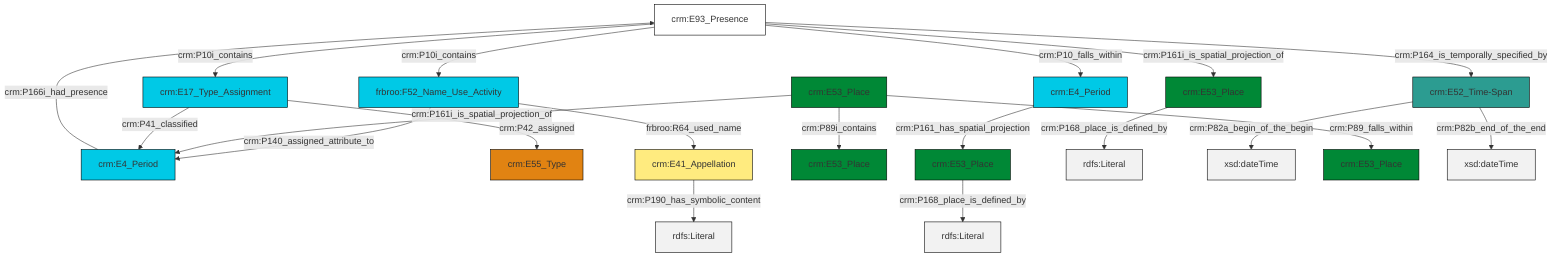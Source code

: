 graph TD
classDef Literal fill:#f2f2f2,stroke:#000000;
classDef CRM_Entity fill:#FFFFFF,stroke:#000000;
classDef Temporal_Entity fill:#00C9E6, stroke:#000000;
classDef Type fill:#E18312, stroke:#000000;
classDef Time-Span fill:#2C9C91, stroke:#000000;
classDef Appellation fill:#FFEB7F, stroke:#000000;
classDef Place fill:#008836, stroke:#000000;
classDef Persistent_Item fill:#B266B2, stroke:#000000;
classDef Conceptual_Object fill:#FFD700, stroke:#000000;
classDef Physical_Thing fill:#D2B48C, stroke:#000000;
classDef Actor fill:#f58aad, stroke:#000000;
classDef PC_Classes fill:#4ce600, stroke:#000000;
classDef Multi fill:#cccccc,stroke:#000000;

0["crm:E93_Presence"]:::CRM_Entity -->|crm:P10i_contains| 1["crm:E17_Type_Assignment"]:::Temporal_Entity
8["frbroo:F52_Name_Use_Activity"]:::Temporal_Entity -->|frbroo:R64_used_name| 11["crm:E41_Appellation"]:::Appellation
4["crm:E53_Place"]:::Place -->|crm:P89i_contains| 12["crm:E53_Place"]:::Place
0["crm:E93_Presence"]:::CRM_Entity -->|crm:P10i_contains| 8["frbroo:F52_Name_Use_Activity"]:::Temporal_Entity
13["crm:E4_Period"]:::Temporal_Entity -->|crm:P161_has_spatial_projection| 19["crm:E53_Place"]:::Place
0["crm:E93_Presence"]:::CRM_Entity -->|crm:P164_is_temporally_specified_by| 17["crm:E52_Time-Span"]:::Time-Span
2["crm:E4_Period"]:::Temporal_Entity -->|crm:P166i_had_presence| 0["crm:E93_Presence"]:::CRM_Entity
8["frbroo:F52_Name_Use_Activity"]:::Temporal_Entity -->|crm:P140_assigned_attribute_to| 2["crm:E4_Period"]:::Temporal_Entity
0["crm:E93_Presence"]:::CRM_Entity -->|crm:P10_falls_within| 13["crm:E4_Period"]:::Temporal_Entity
15["crm:E53_Place"]:::Place -->|crm:P168_place_is_defined_by| 22[rdfs:Literal]:::Literal
17["crm:E52_Time-Span"]:::Time-Span -->|crm:P82a_begin_of_the_begin| 23[xsd:dateTime]:::Literal
11["crm:E41_Appellation"]:::Appellation -->|crm:P190_has_symbolic_content| 24[rdfs:Literal]:::Literal
4["crm:E53_Place"]:::Place -->|crm:P161i_is_spatial_projection_of| 2["crm:E4_Period"]:::Temporal_Entity
19["crm:E53_Place"]:::Place -->|crm:P168_place_is_defined_by| 28[rdfs:Literal]:::Literal
17["crm:E52_Time-Span"]:::Time-Span -->|crm:P82b_end_of_the_end| 29[xsd:dateTime]:::Literal
0["crm:E93_Presence"]:::CRM_Entity -->|crm:P161i_is_spatial_projection_of| 15["crm:E53_Place"]:::Place
1["crm:E17_Type_Assignment"]:::Temporal_Entity -->|crm:P42_assigned| 6["crm:E55_Type"]:::Type
4["crm:E53_Place"]:::Place -->|crm:P89_falls_within| 26["crm:E53_Place"]:::Place
1["crm:E17_Type_Assignment"]:::Temporal_Entity -->|crm:P41_classified| 2["crm:E4_Period"]:::Temporal_Entity